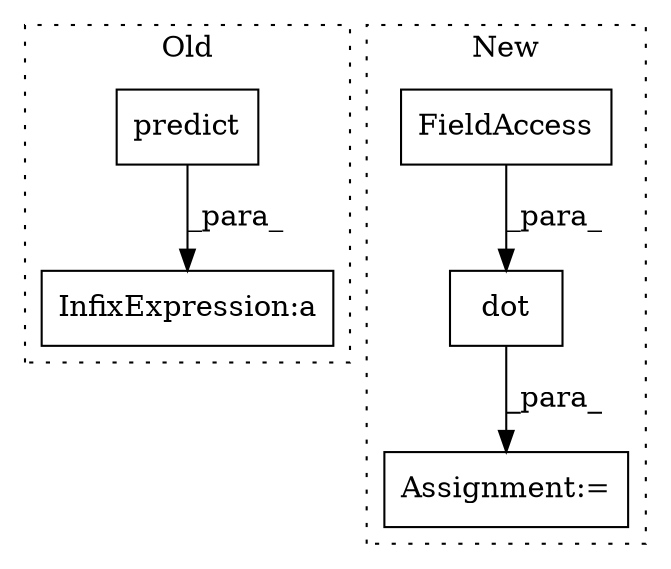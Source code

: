 digraph G {
subgraph cluster0 {
1 [label="predict" a="32" s="2635,2660" l="8,1" shape="box"];
5 [label="InfixExpression:a" a="27" s="2790" l="3" shape="box"];
label = "Old";
style="dotted";
}
subgraph cluster1 {
2 [label="dot" a="32" s="2883,2927" l="4,1" shape="box"];
3 [label="FieldAccess" a="22" s="2887" l="22" shape="box"];
4 [label="Assignment:=" a="7" s="2998" l="1" shape="box"];
label = "New";
style="dotted";
}
1 -> 5 [label="_para_"];
2 -> 4 [label="_para_"];
3 -> 2 [label="_para_"];
}